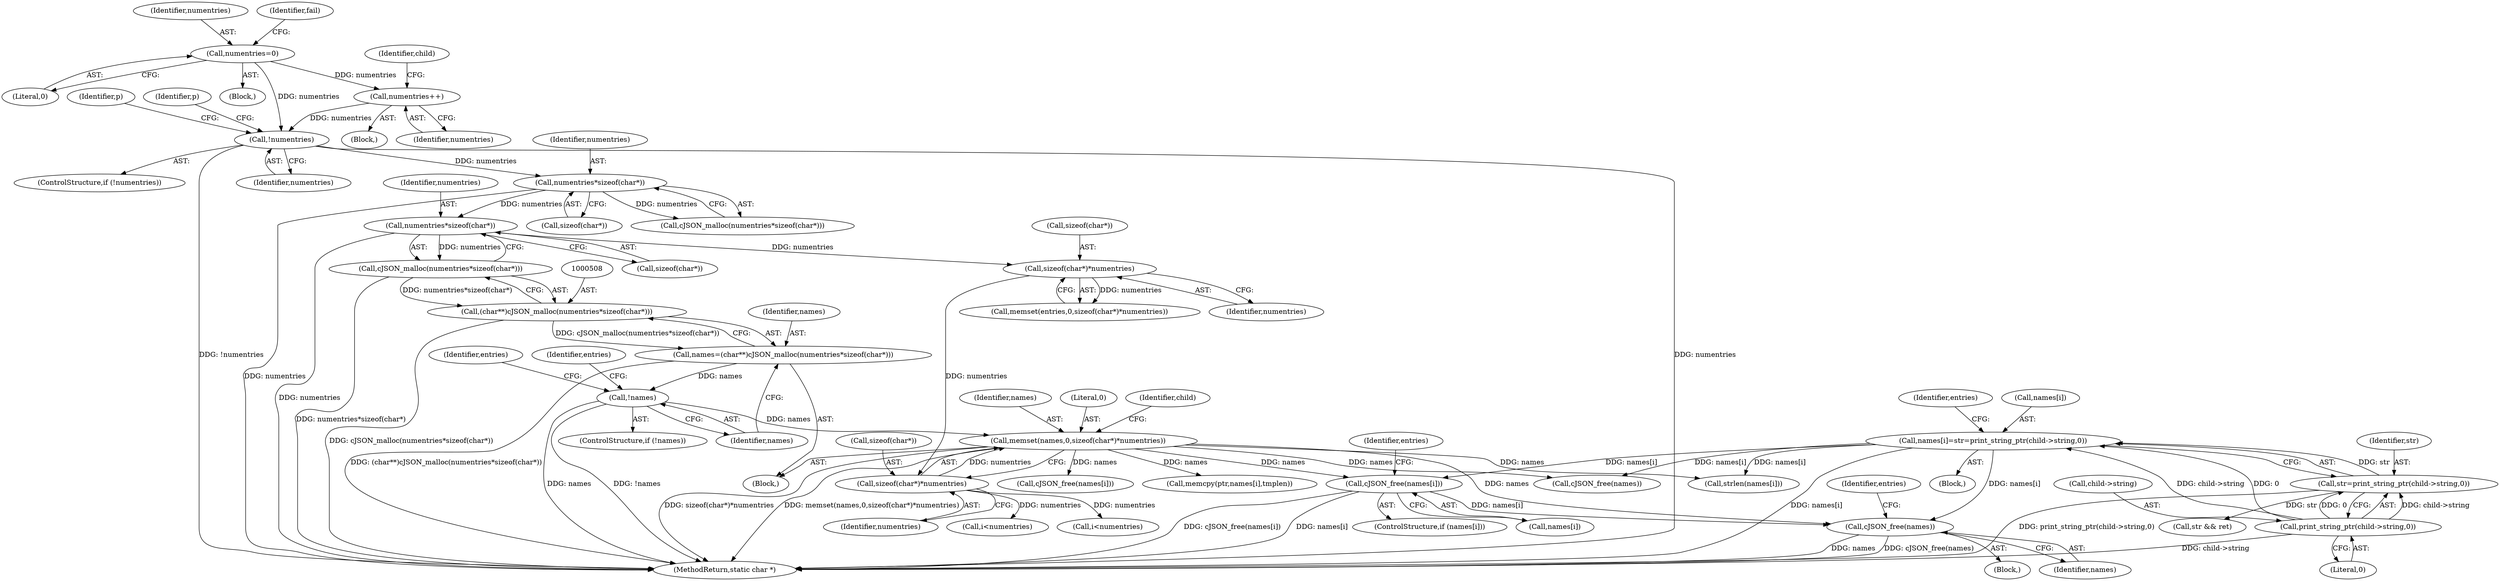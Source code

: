 digraph "0_iperf_91f2fa59e8ed80dfbf400add0164ee0e508e412a_42@API" {
"1000650" [label="(Call,cJSON_free(names))"];
"1000638" [label="(Call,cJSON_free(names[i]))"];
"1000554" [label="(Call,names[i]=str=print_string_ptr(child->string,0))"];
"1000558" [label="(Call,str=print_string_ptr(child->string,0))"];
"1000560" [label="(Call,print_string_ptr(child->string,0))"];
"1000529" [label="(Call,memset(names,0,sizeof(char*)*numentries))"];
"1000515" [label="(Call,!names)"];
"1000505" [label="(Call,names=(char**)cJSON_malloc(numentries*sizeof(char*)))"];
"1000507" [label="(Call,(char**)cJSON_malloc(numentries*sizeof(char*)))"];
"1000509" [label="(Call,cJSON_malloc(numentries*sizeof(char*)))"];
"1000510" [label="(Call,numentries*sizeof(char*))"];
"1000496" [label="(Call,numentries*sizeof(char*))"];
"1000167" [label="(Call,!numentries)"];
"1000159" [label="(Call,numentries++)"];
"1000145" [label="(Call,numentries=0)"];
"1000532" [label="(Call,sizeof(char*)*numentries)"];
"1000525" [label="(Call,sizeof(char*)*numentries)"];
"1000166" [label="(ControlStructure,if (!numentries))"];
"1000509" [label="(Call,cJSON_malloc(numentries*sizeof(char*)))"];
"1000564" [label="(Literal,0)"];
"1000512" [label="(Call,sizeof(char*))"];
"1000497" [label="(Identifier,numentries)"];
"1000242" [label="(Identifier,p)"];
"1000559" [label="(Identifier,str)"];
"1000490" [label="(Block,)"];
"1000526" [label="(Call,sizeof(char*))"];
"1000495" [label="(Call,cJSON_malloc(numentries*sizeof(char*)))"];
"1000804" [label="(MethodReturn,static char *)"];
"1000522" [label="(Call,memset(entries,0,sizeof(char*)*numentries))"];
"1000530" [label="(Identifier,names)"];
"1000531" [label="(Literal,0)"];
"1000496" [label="(Call,numentries*sizeof(char*))"];
"1000167" [label="(Call,!numentries)"];
"1000628" [label="(Call,i<numentries)"];
"1000553" [label="(Block,)"];
"1000653" [label="(Identifier,entries)"];
"1000498" [label="(Call,sizeof(char*))"];
"1000171" [label="(Identifier,p)"];
"1000505" [label="(Call,names=(char**)cJSON_malloc(numentries*sizeof(char*)))"];
"1000529" [label="(Call,memset(names,0,sizeof(char*)*numentries))"];
"1000113" [label="(Block,)"];
"1000535" [label="(Identifier,numentries)"];
"1000519" [label="(Identifier,entries)"];
"1000650" [label="(Call,cJSON_free(names))"];
"1000160" [label="(Identifier,numentries)"];
"1000147" [label="(Literal,0)"];
"1000561" [label="(Call,child->string)"];
"1000146" [label="(Identifier,numentries)"];
"1000511" [label="(Identifier,numentries)"];
"1000638" [label="(Call,cJSON_free(names[i]))"];
"1000554" [label="(Call,names[i]=str=print_string_ptr(child->string,0))"];
"1000567" [label="(Identifier,entries)"];
"1000560" [label="(Call,print_string_ptr(child->string,0))"];
"1000506" [label="(Identifier,names)"];
"1000532" [label="(Call,sizeof(char*)*numentries)"];
"1000159" [label="(Call,numentries++)"];
"1000168" [label="(Identifier,numentries)"];
"1000162" [label="(Identifier,child)"];
"1000623" [label="(Block,)"];
"1000514" [label="(ControlStructure,if (!names))"];
"1000578" [label="(Call,str && ret)"];
"1000634" [label="(ControlStructure,if (names[i]))"];
"1000762" [label="(Call,cJSON_free(names[i]))"];
"1000537" [label="(Identifier,child)"];
"1000507" [label="(Call,(char**)cJSON_malloc(numentries*sizeof(char*)))"];
"1000525" [label="(Call,sizeof(char*)*numentries)"];
"1000533" [label="(Call,sizeof(char*))"];
"1000528" [label="(Identifier,numentries)"];
"1000704" [label="(Call,strlen(names[i]))"];
"1000639" [label="(Call,names[i])"];
"1000516" [label="(Identifier,names)"];
"1000510" [label="(Call,numentries*sizeof(char*))"];
"1000651" [label="(Identifier,names)"];
"1000145" [label="(Call,numentries=0)"];
"1000644" [label="(Identifier,entries)"];
"1000150" [label="(Identifier,fail)"];
"1000558" [label="(Call,str=print_string_ptr(child->string,0))"];
"1000708" [label="(Call,memcpy(ptr,names[i],tmplen))"];
"1000158" [label="(Block,)"];
"1000770" [label="(Call,cJSON_free(names))"];
"1000680" [label="(Call,i<numentries)"];
"1000523" [label="(Identifier,entries)"];
"1000515" [label="(Call,!names)"];
"1000555" [label="(Call,names[i])"];
"1000650" -> "1000623"  [label="AST: "];
"1000650" -> "1000651"  [label="CFG: "];
"1000651" -> "1000650"  [label="AST: "];
"1000653" -> "1000650"  [label="CFG: "];
"1000650" -> "1000804"  [label="DDG: cJSON_free(names)"];
"1000650" -> "1000804"  [label="DDG: names"];
"1000638" -> "1000650"  [label="DDG: names[i]"];
"1000554" -> "1000650"  [label="DDG: names[i]"];
"1000529" -> "1000650"  [label="DDG: names"];
"1000638" -> "1000634"  [label="AST: "];
"1000638" -> "1000639"  [label="CFG: "];
"1000639" -> "1000638"  [label="AST: "];
"1000644" -> "1000638"  [label="CFG: "];
"1000638" -> "1000804"  [label="DDG: cJSON_free(names[i])"];
"1000638" -> "1000804"  [label="DDG: names[i]"];
"1000554" -> "1000638"  [label="DDG: names[i]"];
"1000529" -> "1000638"  [label="DDG: names"];
"1000554" -> "1000553"  [label="AST: "];
"1000554" -> "1000558"  [label="CFG: "];
"1000555" -> "1000554"  [label="AST: "];
"1000558" -> "1000554"  [label="AST: "];
"1000567" -> "1000554"  [label="CFG: "];
"1000554" -> "1000804"  [label="DDG: names[i]"];
"1000558" -> "1000554"  [label="DDG: str"];
"1000560" -> "1000554"  [label="DDG: child->string"];
"1000560" -> "1000554"  [label="DDG: 0"];
"1000554" -> "1000704"  [label="DDG: names[i]"];
"1000554" -> "1000770"  [label="DDG: names[i]"];
"1000558" -> "1000560"  [label="CFG: "];
"1000559" -> "1000558"  [label="AST: "];
"1000560" -> "1000558"  [label="AST: "];
"1000558" -> "1000804"  [label="DDG: print_string_ptr(child->string,0)"];
"1000560" -> "1000558"  [label="DDG: child->string"];
"1000560" -> "1000558"  [label="DDG: 0"];
"1000558" -> "1000578"  [label="DDG: str"];
"1000560" -> "1000564"  [label="CFG: "];
"1000561" -> "1000560"  [label="AST: "];
"1000564" -> "1000560"  [label="AST: "];
"1000560" -> "1000804"  [label="DDG: child->string"];
"1000529" -> "1000490"  [label="AST: "];
"1000529" -> "1000532"  [label="CFG: "];
"1000530" -> "1000529"  [label="AST: "];
"1000531" -> "1000529"  [label="AST: "];
"1000532" -> "1000529"  [label="AST: "];
"1000537" -> "1000529"  [label="CFG: "];
"1000529" -> "1000804"  [label="DDG: memset(names,0,sizeof(char*)*numentries)"];
"1000529" -> "1000804"  [label="DDG: sizeof(char*)*numentries"];
"1000515" -> "1000529"  [label="DDG: names"];
"1000532" -> "1000529"  [label="DDG: numentries"];
"1000529" -> "1000704"  [label="DDG: names"];
"1000529" -> "1000708"  [label="DDG: names"];
"1000529" -> "1000762"  [label="DDG: names"];
"1000529" -> "1000770"  [label="DDG: names"];
"1000515" -> "1000514"  [label="AST: "];
"1000515" -> "1000516"  [label="CFG: "];
"1000516" -> "1000515"  [label="AST: "];
"1000519" -> "1000515"  [label="CFG: "];
"1000523" -> "1000515"  [label="CFG: "];
"1000515" -> "1000804"  [label="DDG: !names"];
"1000515" -> "1000804"  [label="DDG: names"];
"1000505" -> "1000515"  [label="DDG: names"];
"1000505" -> "1000490"  [label="AST: "];
"1000505" -> "1000507"  [label="CFG: "];
"1000506" -> "1000505"  [label="AST: "];
"1000507" -> "1000505"  [label="AST: "];
"1000516" -> "1000505"  [label="CFG: "];
"1000505" -> "1000804"  [label="DDG: (char**)cJSON_malloc(numentries*sizeof(char*))"];
"1000507" -> "1000505"  [label="DDG: cJSON_malloc(numentries*sizeof(char*))"];
"1000507" -> "1000509"  [label="CFG: "];
"1000508" -> "1000507"  [label="AST: "];
"1000509" -> "1000507"  [label="AST: "];
"1000507" -> "1000804"  [label="DDG: cJSON_malloc(numentries*sizeof(char*))"];
"1000509" -> "1000507"  [label="DDG: numentries*sizeof(char*)"];
"1000509" -> "1000510"  [label="CFG: "];
"1000510" -> "1000509"  [label="AST: "];
"1000509" -> "1000804"  [label="DDG: numentries*sizeof(char*)"];
"1000510" -> "1000509"  [label="DDG: numentries"];
"1000510" -> "1000512"  [label="CFG: "];
"1000511" -> "1000510"  [label="AST: "];
"1000512" -> "1000510"  [label="AST: "];
"1000510" -> "1000804"  [label="DDG: numentries"];
"1000496" -> "1000510"  [label="DDG: numentries"];
"1000510" -> "1000525"  [label="DDG: numentries"];
"1000496" -> "1000495"  [label="AST: "];
"1000496" -> "1000498"  [label="CFG: "];
"1000497" -> "1000496"  [label="AST: "];
"1000498" -> "1000496"  [label="AST: "];
"1000495" -> "1000496"  [label="CFG: "];
"1000496" -> "1000804"  [label="DDG: numentries"];
"1000496" -> "1000495"  [label="DDG: numentries"];
"1000167" -> "1000496"  [label="DDG: numentries"];
"1000167" -> "1000166"  [label="AST: "];
"1000167" -> "1000168"  [label="CFG: "];
"1000168" -> "1000167"  [label="AST: "];
"1000171" -> "1000167"  [label="CFG: "];
"1000242" -> "1000167"  [label="CFG: "];
"1000167" -> "1000804"  [label="DDG: numentries"];
"1000167" -> "1000804"  [label="DDG: !numentries"];
"1000159" -> "1000167"  [label="DDG: numentries"];
"1000145" -> "1000167"  [label="DDG: numentries"];
"1000159" -> "1000158"  [label="AST: "];
"1000159" -> "1000160"  [label="CFG: "];
"1000160" -> "1000159"  [label="AST: "];
"1000162" -> "1000159"  [label="CFG: "];
"1000145" -> "1000159"  [label="DDG: numentries"];
"1000145" -> "1000113"  [label="AST: "];
"1000145" -> "1000147"  [label="CFG: "];
"1000146" -> "1000145"  [label="AST: "];
"1000147" -> "1000145"  [label="AST: "];
"1000150" -> "1000145"  [label="CFG: "];
"1000532" -> "1000535"  [label="CFG: "];
"1000533" -> "1000532"  [label="AST: "];
"1000535" -> "1000532"  [label="AST: "];
"1000525" -> "1000532"  [label="DDG: numentries"];
"1000532" -> "1000628"  [label="DDG: numentries"];
"1000532" -> "1000680"  [label="DDG: numentries"];
"1000525" -> "1000522"  [label="AST: "];
"1000525" -> "1000528"  [label="CFG: "];
"1000526" -> "1000525"  [label="AST: "];
"1000528" -> "1000525"  [label="AST: "];
"1000522" -> "1000525"  [label="CFG: "];
"1000525" -> "1000522"  [label="DDG: numentries"];
}
